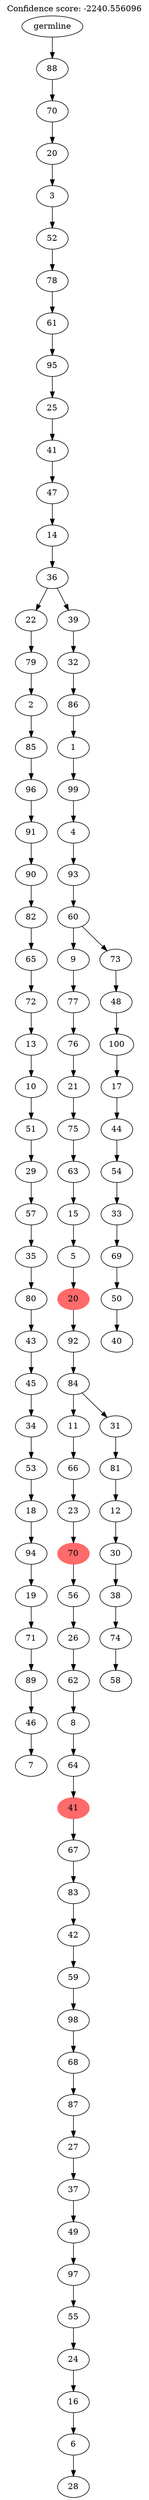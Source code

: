 digraph g {
	"102" -> "103";
	"103" [label="7"];
	"101" -> "102";
	"102" [label="46"];
	"100" -> "101";
	"101" [label="89"];
	"99" -> "100";
	"100" [label="71"];
	"98" -> "99";
	"99" [label="19"];
	"97" -> "98";
	"98" [label="94"];
	"96" -> "97";
	"97" [label="18"];
	"95" -> "96";
	"96" [label="53"];
	"94" -> "95";
	"95" [label="34"];
	"93" -> "94";
	"94" [label="45"];
	"92" -> "93";
	"93" [label="43"];
	"91" -> "92";
	"92" [label="80"];
	"90" -> "91";
	"91" [label="35"];
	"89" -> "90";
	"90" [label="57"];
	"88" -> "89";
	"89" [label="29"];
	"87" -> "88";
	"88" [label="51"];
	"86" -> "87";
	"87" [label="10"];
	"85" -> "86";
	"86" [label="13"];
	"84" -> "85";
	"85" [label="72"];
	"83" -> "84";
	"84" [label="65"];
	"82" -> "83";
	"83" [label="82"];
	"81" -> "82";
	"82" [label="90"];
	"80" -> "81";
	"81" [label="91"];
	"79" -> "80";
	"80" [label="96"];
	"78" -> "79";
	"79" [label="85"];
	"77" -> "78";
	"78" [label="2"];
	"76" -> "77";
	"77" [label="79"];
	"74" -> "75";
	"75" [label="28"];
	"73" -> "74";
	"74" [label="6"];
	"72" -> "73";
	"73" [label="16"];
	"71" -> "72";
	"72" [label="24"];
	"70" -> "71";
	"71" [label="55"];
	"69" -> "70";
	"70" [label="97"];
	"68" -> "69";
	"69" [label="49"];
	"67" -> "68";
	"68" [label="37"];
	"66" -> "67";
	"67" [label="27"];
	"65" -> "66";
	"66" [label="87"];
	"64" -> "65";
	"65" [label="68"];
	"63" -> "64";
	"64" [label="98"];
	"62" -> "63";
	"63" [label="59"];
	"61" -> "62";
	"62" [label="42"];
	"60" -> "61";
	"61" [label="83"];
	"59" -> "60";
	"60" [label="67"];
	"58" -> "59";
	"59" [color=indianred1, style=filled, label="41"];
	"57" -> "58";
	"58" [label="64"];
	"56" -> "57";
	"57" [label="8"];
	"55" -> "56";
	"56" [label="62"];
	"54" -> "55";
	"55" [label="26"];
	"53" -> "54";
	"54" [label="56"];
	"52" -> "53";
	"53" [color=indianred1, style=filled, label="70"];
	"51" -> "52";
	"52" [label="23"];
	"50" -> "51";
	"51" [label="66"];
	"48" -> "49";
	"49" [label="58"];
	"47" -> "48";
	"48" [label="74"];
	"46" -> "47";
	"47" [label="38"];
	"45" -> "46";
	"46" [label="30"];
	"44" -> "45";
	"45" [label="12"];
	"43" -> "44";
	"44" [label="81"];
	"42" -> "43";
	"43" [label="31"];
	"42" -> "50";
	"50" [label="11"];
	"41" -> "42";
	"42" [label="84"];
	"40" -> "41";
	"41" [label="92"];
	"39" -> "40";
	"40" [color=indianred1, style=filled, label="20"];
	"38" -> "39";
	"39" [label="5"];
	"37" -> "38";
	"38" [label="15"];
	"36" -> "37";
	"37" [label="63"];
	"35" -> "36";
	"36" [label="75"];
	"34" -> "35";
	"35" [label="21"];
	"33" -> "34";
	"34" [label="76"];
	"32" -> "33";
	"33" [label="77"];
	"30" -> "31";
	"31" [label="40"];
	"29" -> "30";
	"30" [label="50"];
	"28" -> "29";
	"29" [label="69"];
	"27" -> "28";
	"28" [label="33"];
	"26" -> "27";
	"27" [label="54"];
	"25" -> "26";
	"26" [label="44"];
	"24" -> "25";
	"25" [label="17"];
	"23" -> "24";
	"24" [label="100"];
	"22" -> "23";
	"23" [label="48"];
	"21" -> "22";
	"22" [label="73"];
	"21" -> "32";
	"32" [label="9"];
	"20" -> "21";
	"21" [label="60"];
	"19" -> "20";
	"20" [label="93"];
	"18" -> "19";
	"19" [label="4"];
	"17" -> "18";
	"18" [label="99"];
	"16" -> "17";
	"17" [label="1"];
	"15" -> "16";
	"16" [label="86"];
	"14" -> "15";
	"15" [label="32"];
	"13" -> "14";
	"14" [label="39"];
	"13" -> "76";
	"76" [label="22"];
	"12" -> "13";
	"13" [label="36"];
	"11" -> "12";
	"12" [label="14"];
	"10" -> "11";
	"11" [label="47"];
	"9" -> "10";
	"10" [label="41"];
	"8" -> "9";
	"9" [label="25"];
	"7" -> "8";
	"8" [label="95"];
	"6" -> "7";
	"7" [label="61"];
	"5" -> "6";
	"6" [label="78"];
	"4" -> "5";
	"5" [label="52"];
	"3" -> "4";
	"4" [label="3"];
	"2" -> "3";
	"3" [label="20"];
	"1" -> "2";
	"2" [label="70"];
	"0" -> "1";
	"1" [label="88"];
	"0" [label="germline"];
	labelloc="t";
	label="Confidence score: -2240.556096";
}
